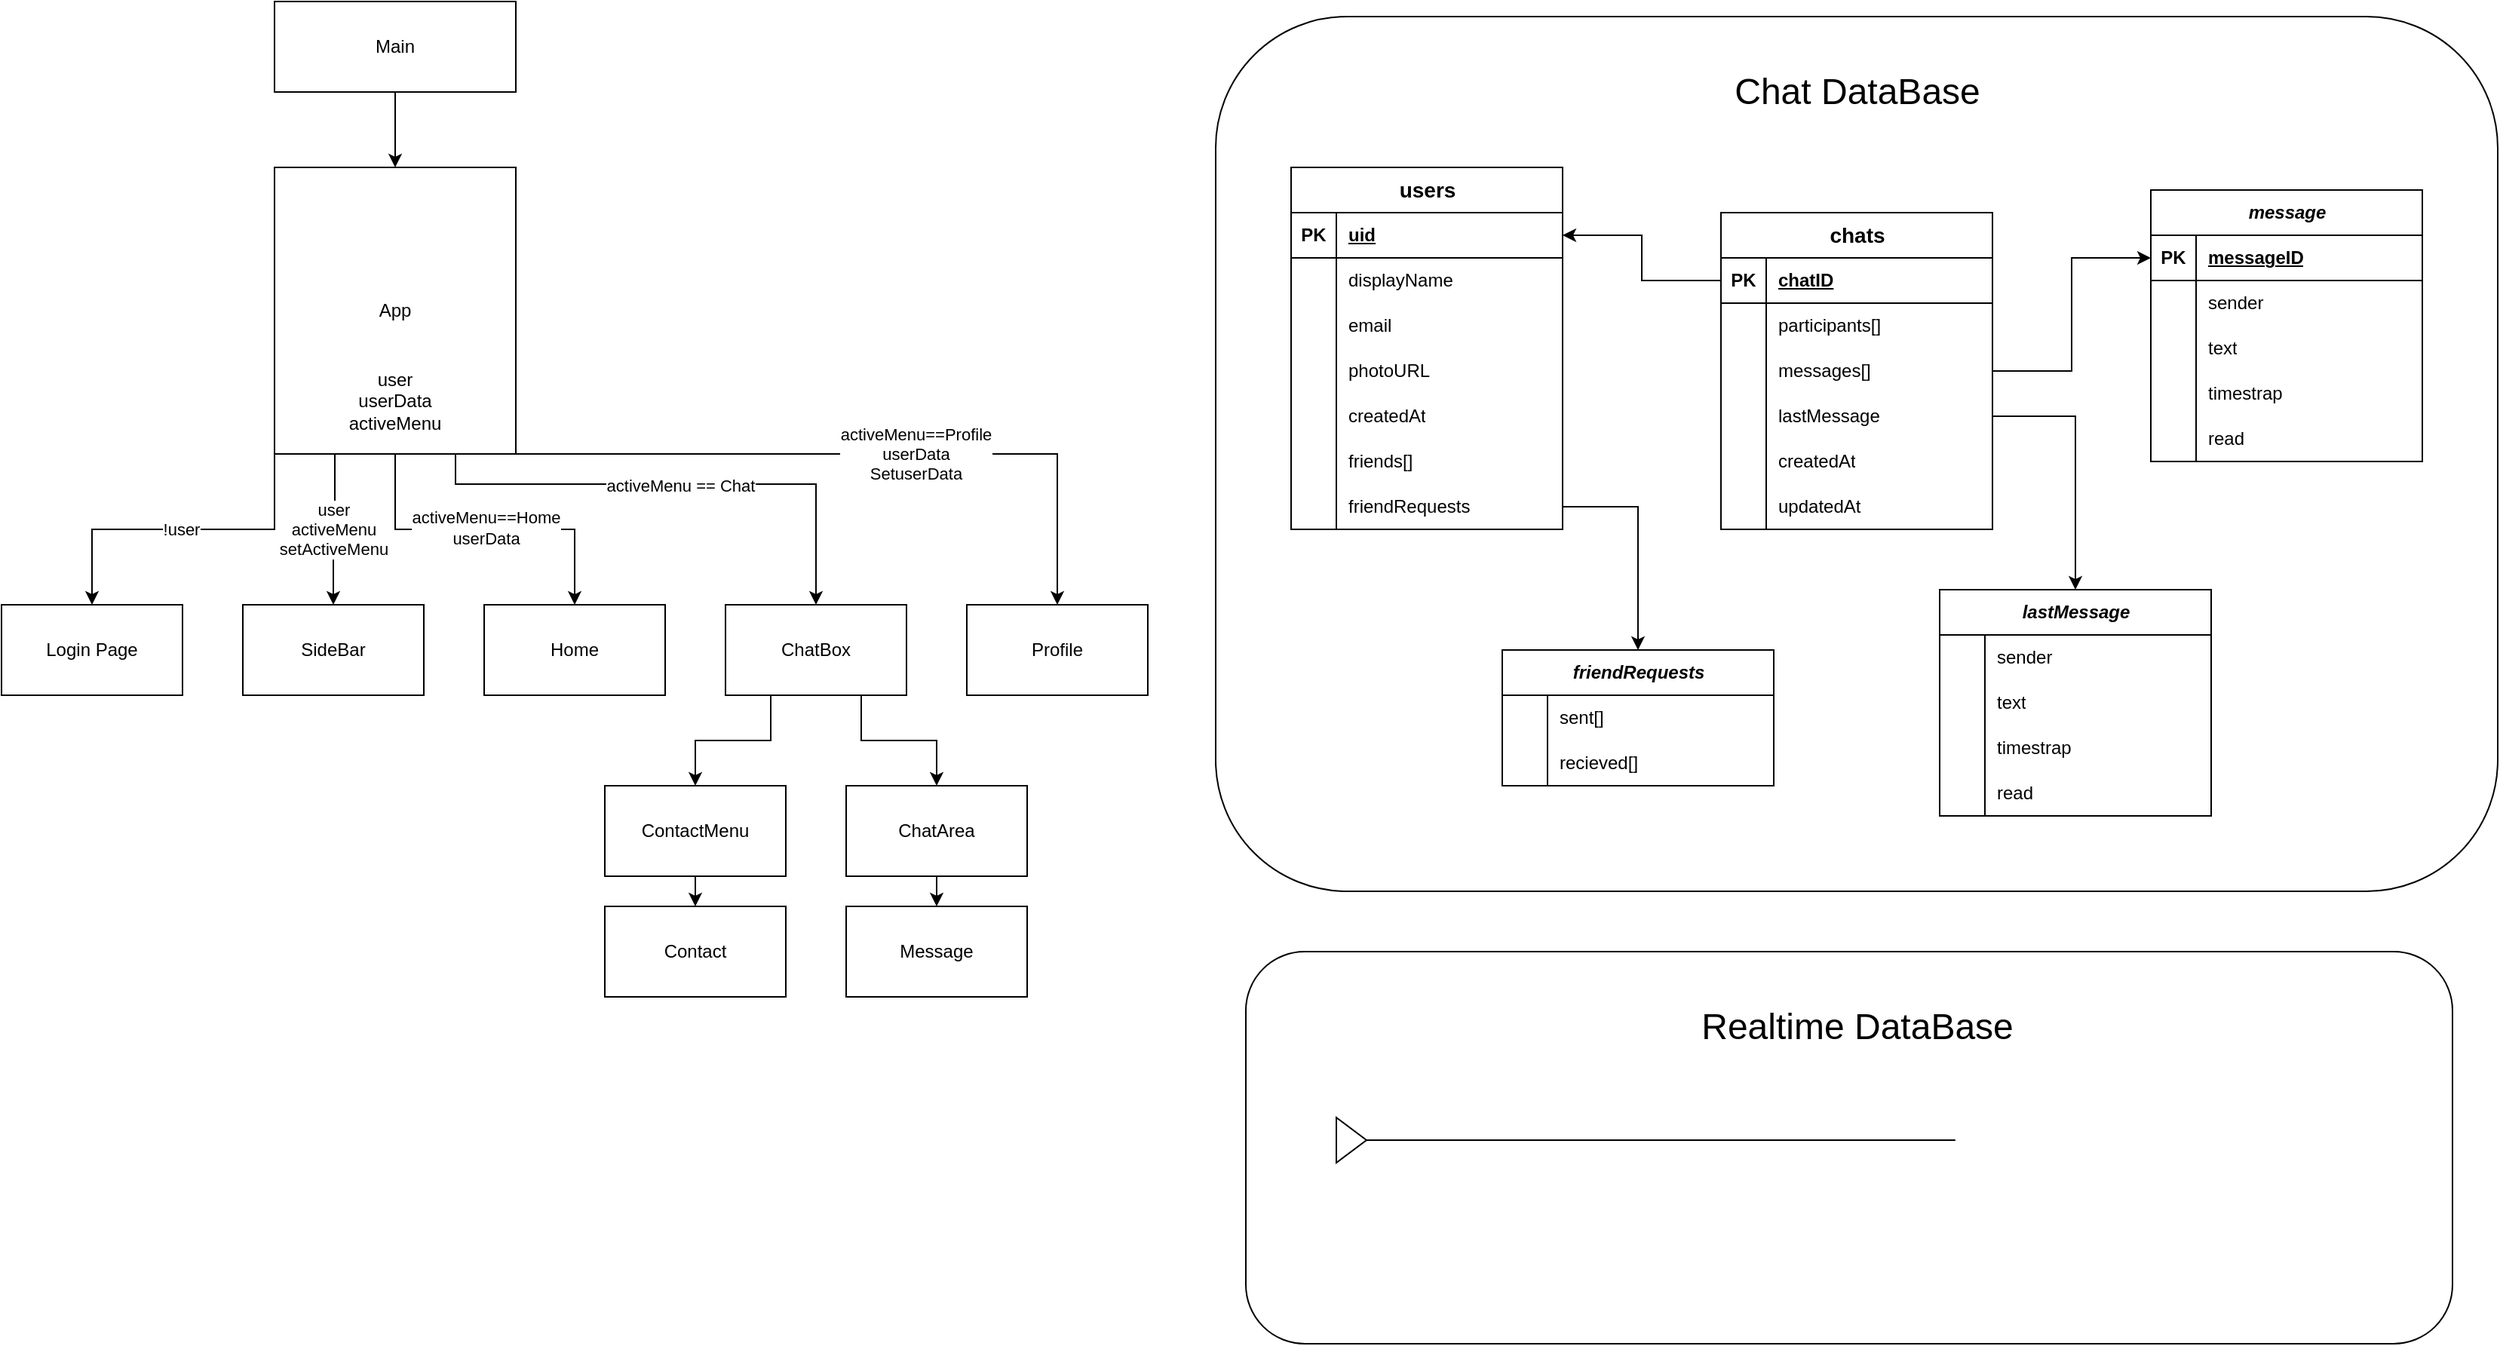 <mxfile version="24.7.7">
  <diagram name="Page-1" id="aIwbgeriNETQGzJU4w5n">
    <mxGraphModel dx="956" dy="457" grid="1" gridSize="10" guides="1" tooltips="1" connect="1" arrows="1" fold="1" page="1" pageScale="1" pageWidth="850" pageHeight="1100" math="0" shadow="0">
      <root>
        <mxCell id="0" />
        <mxCell id="1" parent="0" />
        <mxCell id="rzz777s46znG5bm57cer-140" value="" style="rounded=1;whiteSpace=wrap;html=1;" parent="1" vertex="1">
          <mxGeometry x="850" y="90" width="850" height="580" as="geometry" />
        </mxCell>
        <mxCell id="rECE7p0DnKrGc31qM2WY-22" style="edgeStyle=orthogonalEdgeStyle;rounded=0;orthogonalLoop=1;jettySize=auto;html=1;exitX=0;exitY=1;exitDx=0;exitDy=0;entryX=0.5;entryY=0;entryDx=0;entryDy=0;" parent="1" source="rECE7p0DnKrGc31qM2WY-14" target="rECE7p0DnKrGc31qM2WY-19" edge="1">
          <mxGeometry relative="1" as="geometry" />
        </mxCell>
        <mxCell id="oh2pSakRmEjCiN489GTW-4" value="!user" style="edgeLabel;html=1;align=center;verticalAlign=middle;resizable=0;points=[];" parent="rECE7p0DnKrGc31qM2WY-22" vertex="1" connectable="0">
          <mxGeometry x="0.018" relative="1" as="geometry">
            <mxPoint as="offset" />
          </mxGeometry>
        </mxCell>
        <mxCell id="rECE7p0DnKrGc31qM2WY-29" style="edgeStyle=orthogonalEdgeStyle;rounded=0;orthogonalLoop=1;jettySize=auto;html=1;exitX=0.25;exitY=1;exitDx=0;exitDy=0;entryX=0.5;entryY=0;entryDx=0;entryDy=0;" parent="1" source="rECE7p0DnKrGc31qM2WY-14" target="rECE7p0DnKrGc31qM2WY-20" edge="1">
          <mxGeometry relative="1" as="geometry" />
        </mxCell>
        <mxCell id="oh2pSakRmEjCiN489GTW-5" value="user&lt;div&gt;activeMenu&lt;/div&gt;&lt;div&gt;setActiveMenu&lt;/div&gt;" style="edgeLabel;html=1;align=center;verticalAlign=middle;resizable=0;points=[];" parent="rECE7p0DnKrGc31qM2WY-29" vertex="1" connectable="0">
          <mxGeometry x="-0.022" y="-1" relative="1" as="geometry">
            <mxPoint as="offset" />
          </mxGeometry>
        </mxCell>
        <mxCell id="oh2pSakRmEjCiN489GTW-10" style="edgeStyle=orthogonalEdgeStyle;rounded=0;orthogonalLoop=1;jettySize=auto;html=1;exitX=0.75;exitY=1;exitDx=0;exitDy=0;entryX=0.5;entryY=0;entryDx=0;entryDy=0;" parent="1" source="rECE7p0DnKrGc31qM2WY-14" target="oh2pSakRmEjCiN489GTW-7" edge="1">
          <mxGeometry relative="1" as="geometry">
            <mxPoint x="500" y="380" as="sourcePoint" />
            <Array as="points">
              <mxPoint x="346" y="400" />
              <mxPoint x="585" y="400" />
            </Array>
          </mxGeometry>
        </mxCell>
        <mxCell id="oh2pSakRmEjCiN489GTW-11" value="activeMenu == Chat" style="edgeLabel;html=1;align=center;verticalAlign=middle;resizable=0;points=[];" parent="oh2pSakRmEjCiN489GTW-10" vertex="1" connectable="0">
          <mxGeometry x="-0.002" y="-1" relative="1" as="geometry">
            <mxPoint as="offset" />
          </mxGeometry>
        </mxCell>
        <mxCell id="ylCnAitIPLd2XkBKnlep-5" style="edgeStyle=orthogonalEdgeStyle;rounded=0;orthogonalLoop=1;jettySize=auto;html=1;exitX=0.5;exitY=1;exitDx=0;exitDy=0;entryX=0.5;entryY=0;entryDx=0;entryDy=0;" parent="1" source="rECE7p0DnKrGc31qM2WY-14" target="ylCnAitIPLd2XkBKnlep-2" edge="1">
          <mxGeometry relative="1" as="geometry" />
        </mxCell>
        <mxCell id="ylCnAitIPLd2XkBKnlep-6" value="activeMenu==Home&lt;div&gt;userData&lt;/div&gt;" style="edgeLabel;html=1;align=center;verticalAlign=middle;resizable=0;points=[];" parent="ylCnAitIPLd2XkBKnlep-5" vertex="1" connectable="0">
          <mxGeometry x="-0.001" y="1" relative="1" as="geometry">
            <mxPoint as="offset" />
          </mxGeometry>
        </mxCell>
        <mxCell id="rzz777s46znG5bm57cer-145" style="edgeStyle=orthogonalEdgeStyle;rounded=0;orthogonalLoop=1;jettySize=auto;html=1;exitX=1;exitY=1;exitDx=0;exitDy=0;entryX=0.5;entryY=0;entryDx=0;entryDy=0;" parent="1" source="rECE7p0DnKrGc31qM2WY-14" target="rzz777s46znG5bm57cer-144" edge="1">
          <mxGeometry relative="1" as="geometry">
            <Array as="points">
              <mxPoint x="745" y="380" />
            </Array>
          </mxGeometry>
        </mxCell>
        <mxCell id="D4T75RB-uRbMr1g3iyhD-1" value="&lt;div&gt;activeMenu==Profile&lt;/div&gt;userData&lt;div&gt;SetuserData&lt;/div&gt;" style="edgeLabel;html=1;align=center;verticalAlign=middle;resizable=0;points=[];" vertex="1" connectable="0" parent="rzz777s46znG5bm57cer-145">
          <mxGeometry x="0.153" relative="1" as="geometry">
            <mxPoint as="offset" />
          </mxGeometry>
        </mxCell>
        <mxCell id="rECE7p0DnKrGc31qM2WY-14" value="App" style="rounded=0;whiteSpace=wrap;html=1;align=center;" parent="1" vertex="1">
          <mxGeometry x="226" y="190" width="160" height="190" as="geometry" />
        </mxCell>
        <mxCell id="rECE7p0DnKrGc31qM2WY-19" value="Login Page" style="rounded=0;whiteSpace=wrap;html=1;" parent="1" vertex="1">
          <mxGeometry x="45" y="480" width="120" height="60" as="geometry" />
        </mxCell>
        <mxCell id="rECE7p0DnKrGc31qM2WY-20" value="SideBar" style="rounded=0;whiteSpace=wrap;html=1;" parent="1" vertex="1">
          <mxGeometry x="205" y="480" width="120" height="60" as="geometry" />
        </mxCell>
        <mxCell id="rECE7p0DnKrGc31qM2WY-38" style="edgeStyle=orthogonalEdgeStyle;rounded=0;orthogonalLoop=1;jettySize=auto;html=1;exitX=0.5;exitY=1;exitDx=0;exitDy=0;entryX=0.5;entryY=0;entryDx=0;entryDy=0;" parent="1" source="rECE7p0DnKrGc31qM2WY-21" target="rECE7p0DnKrGc31qM2WY-35" edge="1">
          <mxGeometry relative="1" as="geometry" />
        </mxCell>
        <mxCell id="rECE7p0DnKrGc31qM2WY-21" value="ChatArea" style="rounded=0;whiteSpace=wrap;html=1;" parent="1" vertex="1">
          <mxGeometry x="605" y="600" width="120" height="60" as="geometry" />
        </mxCell>
        <mxCell id="rECE7p0DnKrGc31qM2WY-37" style="edgeStyle=orthogonalEdgeStyle;rounded=0;orthogonalLoop=1;jettySize=auto;html=1;exitX=0.5;exitY=1;exitDx=0;exitDy=0;entryX=0.5;entryY=0;entryDx=0;entryDy=0;" parent="1" source="rECE7p0DnKrGc31qM2WY-30" target="rECE7p0DnKrGc31qM2WY-36" edge="1">
          <mxGeometry relative="1" as="geometry" />
        </mxCell>
        <mxCell id="rECE7p0DnKrGc31qM2WY-30" value="ContactMenu" style="rounded=0;whiteSpace=wrap;html=1;" parent="1" vertex="1">
          <mxGeometry x="445" y="600" width="120" height="60" as="geometry" />
        </mxCell>
        <mxCell id="rECE7p0DnKrGc31qM2WY-35" value="Message" style="rounded=0;whiteSpace=wrap;html=1;" parent="1" vertex="1">
          <mxGeometry x="605" y="680" width="120" height="60" as="geometry" />
        </mxCell>
        <mxCell id="rECE7p0DnKrGc31qM2WY-36" value="Contact" style="rounded=0;whiteSpace=wrap;html=1;" parent="1" vertex="1">
          <mxGeometry x="445" y="680" width="120" height="60" as="geometry" />
        </mxCell>
        <mxCell id="rzz777s46znG5bm57cer-146" style="edgeStyle=orthogonalEdgeStyle;rounded=0;orthogonalLoop=1;jettySize=auto;html=1;exitX=0.5;exitY=1;exitDx=0;exitDy=0;entryX=0.5;entryY=0;entryDx=0;entryDy=0;" parent="1" source="oh2pSakRmEjCiN489GTW-1" target="rECE7p0DnKrGc31qM2WY-14" edge="1">
          <mxGeometry relative="1" as="geometry" />
        </mxCell>
        <mxCell id="oh2pSakRmEjCiN489GTW-1" value="Main" style="rounded=0;whiteSpace=wrap;html=1;" parent="1" vertex="1">
          <mxGeometry x="226" y="80" width="160" height="60" as="geometry" />
        </mxCell>
        <mxCell id="oh2pSakRmEjCiN489GTW-2" value="user&lt;div&gt;userData&lt;br&gt;&lt;div&gt;activeMenu&lt;/div&gt;&lt;/div&gt;" style="text;html=1;align=center;verticalAlign=middle;whiteSpace=wrap;rounded=0;" parent="1" vertex="1">
          <mxGeometry x="276" y="330" width="60" height="30" as="geometry" />
        </mxCell>
        <mxCell id="oh2pSakRmEjCiN489GTW-8" style="edgeStyle=orthogonalEdgeStyle;rounded=0;orthogonalLoop=1;jettySize=auto;html=1;exitX=0.75;exitY=1;exitDx=0;exitDy=0;entryX=0.5;entryY=0;entryDx=0;entryDy=0;" parent="1" source="oh2pSakRmEjCiN489GTW-7" target="rECE7p0DnKrGc31qM2WY-21" edge="1">
          <mxGeometry relative="1" as="geometry" />
        </mxCell>
        <mxCell id="oh2pSakRmEjCiN489GTW-9" style="edgeStyle=orthogonalEdgeStyle;rounded=0;orthogonalLoop=1;jettySize=auto;html=1;exitX=0.25;exitY=1;exitDx=0;exitDy=0;entryX=0.5;entryY=0;entryDx=0;entryDy=0;" parent="1" source="oh2pSakRmEjCiN489GTW-7" target="rECE7p0DnKrGc31qM2WY-30" edge="1">
          <mxGeometry relative="1" as="geometry" />
        </mxCell>
        <mxCell id="oh2pSakRmEjCiN489GTW-7" value="ChatBox" style="rounded=0;whiteSpace=wrap;html=1;" parent="1" vertex="1">
          <mxGeometry x="525" y="480" width="120" height="60" as="geometry" />
        </mxCell>
        <mxCell id="ylCnAitIPLd2XkBKnlep-2" value="Home" style="rounded=0;whiteSpace=wrap;html=1;" parent="1" vertex="1">
          <mxGeometry x="365" y="480" width="120" height="60" as="geometry" />
        </mxCell>
        <mxCell id="rzz777s46znG5bm57cer-25" value="" style="edgeStyle=orthogonalEdgeStyle;rounded=0;orthogonalLoop=1;jettySize=auto;html=1;exitX=1;exitY=0.5;exitDx=0;exitDy=0;" parent="1" source="ylCnAitIPLd2XkBKnlep-75" target="rzz777s46znG5bm57cer-3" edge="1">
          <mxGeometry relative="1" as="geometry" />
        </mxCell>
        <mxCell id="ylCnAitIPLd2XkBKnlep-7" value="&lt;font style=&quot;font-size: 14px;&quot;&gt;users&lt;/font&gt;" style="shape=table;startSize=30;container=1;collapsible=1;childLayout=tableLayout;fixedRows=1;rowLines=0;fontStyle=1;align=center;resizeLast=1;html=1;" parent="1" vertex="1">
          <mxGeometry x="900" y="190" width="180" height="240" as="geometry">
            <mxRectangle x="950" y="40" width="70" height="30" as="alternateBounds" />
          </mxGeometry>
        </mxCell>
        <mxCell id="ylCnAitIPLd2XkBKnlep-8" value="" style="shape=tableRow;horizontal=0;startSize=0;swimlaneHead=0;swimlaneBody=0;fillColor=none;collapsible=0;dropTarget=0;points=[[0,0.5],[1,0.5]];portConstraint=eastwest;top=0;left=0;right=0;bottom=1;" parent="ylCnAitIPLd2XkBKnlep-7" vertex="1">
          <mxGeometry y="30" width="180" height="30" as="geometry" />
        </mxCell>
        <mxCell id="ylCnAitIPLd2XkBKnlep-9" value="PK" style="shape=partialRectangle;connectable=0;fillColor=none;top=0;left=0;bottom=0;right=0;fontStyle=1;overflow=hidden;whiteSpace=wrap;html=1;" parent="ylCnAitIPLd2XkBKnlep-8" vertex="1">
          <mxGeometry width="30" height="30" as="geometry">
            <mxRectangle width="30" height="30" as="alternateBounds" />
          </mxGeometry>
        </mxCell>
        <mxCell id="ylCnAitIPLd2XkBKnlep-10" value="uid" style="shape=partialRectangle;connectable=0;fillColor=none;top=0;left=0;bottom=0;right=0;align=left;spacingLeft=6;fontStyle=5;overflow=hidden;whiteSpace=wrap;html=1;" parent="ylCnAitIPLd2XkBKnlep-8" vertex="1">
          <mxGeometry x="30" width="150" height="30" as="geometry">
            <mxRectangle width="150" height="30" as="alternateBounds" />
          </mxGeometry>
        </mxCell>
        <mxCell id="ylCnAitIPLd2XkBKnlep-11" value="" style="shape=tableRow;horizontal=0;startSize=0;swimlaneHead=0;swimlaneBody=0;fillColor=none;collapsible=0;dropTarget=0;points=[[0,0.5],[1,0.5]];portConstraint=eastwest;top=0;left=0;right=0;bottom=0;" parent="ylCnAitIPLd2XkBKnlep-7" vertex="1">
          <mxGeometry y="60" width="180" height="30" as="geometry" />
        </mxCell>
        <mxCell id="ylCnAitIPLd2XkBKnlep-12" value="" style="shape=partialRectangle;connectable=0;fillColor=none;top=0;left=0;bottom=0;right=0;editable=1;overflow=hidden;whiteSpace=wrap;html=1;" parent="ylCnAitIPLd2XkBKnlep-11" vertex="1">
          <mxGeometry width="30" height="30" as="geometry">
            <mxRectangle width="30" height="30" as="alternateBounds" />
          </mxGeometry>
        </mxCell>
        <mxCell id="ylCnAitIPLd2XkBKnlep-13" value="displayName" style="shape=partialRectangle;connectable=0;fillColor=none;top=0;left=0;bottom=0;right=0;align=left;spacingLeft=6;overflow=hidden;whiteSpace=wrap;html=1;" parent="ylCnAitIPLd2XkBKnlep-11" vertex="1">
          <mxGeometry x="30" width="150" height="30" as="geometry">
            <mxRectangle width="150" height="30" as="alternateBounds" />
          </mxGeometry>
        </mxCell>
        <mxCell id="ylCnAitIPLd2XkBKnlep-14" value="" style="shape=tableRow;horizontal=0;startSize=0;swimlaneHead=0;swimlaneBody=0;fillColor=none;collapsible=0;dropTarget=0;points=[[0,0.5],[1,0.5]];portConstraint=eastwest;top=0;left=0;right=0;bottom=0;" parent="ylCnAitIPLd2XkBKnlep-7" vertex="1">
          <mxGeometry y="90" width="180" height="30" as="geometry" />
        </mxCell>
        <mxCell id="ylCnAitIPLd2XkBKnlep-15" value="" style="shape=partialRectangle;connectable=0;fillColor=none;top=0;left=0;bottom=0;right=0;editable=1;overflow=hidden;whiteSpace=wrap;html=1;" parent="ylCnAitIPLd2XkBKnlep-14" vertex="1">
          <mxGeometry width="30" height="30" as="geometry">
            <mxRectangle width="30" height="30" as="alternateBounds" />
          </mxGeometry>
        </mxCell>
        <mxCell id="ylCnAitIPLd2XkBKnlep-16" value="email" style="shape=partialRectangle;connectable=0;fillColor=none;top=0;left=0;bottom=0;right=0;align=left;spacingLeft=6;overflow=hidden;whiteSpace=wrap;html=1;" parent="ylCnAitIPLd2XkBKnlep-14" vertex="1">
          <mxGeometry x="30" width="150" height="30" as="geometry">
            <mxRectangle width="150" height="30" as="alternateBounds" />
          </mxGeometry>
        </mxCell>
        <mxCell id="ylCnAitIPLd2XkBKnlep-17" value="" style="shape=tableRow;horizontal=0;startSize=0;swimlaneHead=0;swimlaneBody=0;fillColor=none;collapsible=0;dropTarget=0;points=[[0,0.5],[1,0.5]];portConstraint=eastwest;top=0;left=0;right=0;bottom=0;" parent="ylCnAitIPLd2XkBKnlep-7" vertex="1">
          <mxGeometry y="120" width="180" height="30" as="geometry" />
        </mxCell>
        <mxCell id="ylCnAitIPLd2XkBKnlep-18" value="" style="shape=partialRectangle;connectable=0;fillColor=none;top=0;left=0;bottom=0;right=0;editable=1;overflow=hidden;whiteSpace=wrap;html=1;" parent="ylCnAitIPLd2XkBKnlep-17" vertex="1">
          <mxGeometry width="30" height="30" as="geometry">
            <mxRectangle width="30" height="30" as="alternateBounds" />
          </mxGeometry>
        </mxCell>
        <mxCell id="ylCnAitIPLd2XkBKnlep-19" value="photoURL" style="shape=partialRectangle;connectable=0;fillColor=none;top=0;left=0;bottom=0;right=0;align=left;spacingLeft=6;overflow=hidden;whiteSpace=wrap;html=1;" parent="ylCnAitIPLd2XkBKnlep-17" vertex="1">
          <mxGeometry x="30" width="150" height="30" as="geometry">
            <mxRectangle width="150" height="30" as="alternateBounds" />
          </mxGeometry>
        </mxCell>
        <mxCell id="ylCnAitIPLd2XkBKnlep-37" style="shape=tableRow;horizontal=0;startSize=0;swimlaneHead=0;swimlaneBody=0;fillColor=none;collapsible=0;dropTarget=0;points=[[0,0.5],[1,0.5]];portConstraint=eastwest;top=0;left=0;right=0;bottom=0;" parent="ylCnAitIPLd2XkBKnlep-7" vertex="1">
          <mxGeometry y="150" width="180" height="30" as="geometry" />
        </mxCell>
        <mxCell id="ylCnAitIPLd2XkBKnlep-38" style="shape=partialRectangle;connectable=0;fillColor=none;top=0;left=0;bottom=0;right=0;editable=1;overflow=hidden;whiteSpace=wrap;html=1;" parent="ylCnAitIPLd2XkBKnlep-37" vertex="1">
          <mxGeometry width="30" height="30" as="geometry">
            <mxRectangle width="30" height="30" as="alternateBounds" />
          </mxGeometry>
        </mxCell>
        <mxCell id="ylCnAitIPLd2XkBKnlep-39" value="createdAt" style="shape=partialRectangle;connectable=0;fillColor=none;top=0;left=0;bottom=0;right=0;align=left;spacingLeft=6;overflow=hidden;whiteSpace=wrap;html=1;" parent="ylCnAitIPLd2XkBKnlep-37" vertex="1">
          <mxGeometry x="30" width="150" height="30" as="geometry">
            <mxRectangle width="150" height="30" as="alternateBounds" />
          </mxGeometry>
        </mxCell>
        <mxCell id="ylCnAitIPLd2XkBKnlep-43" style="shape=tableRow;horizontal=0;startSize=0;swimlaneHead=0;swimlaneBody=0;fillColor=none;collapsible=0;dropTarget=0;points=[[0,0.5],[1,0.5]];portConstraint=eastwest;top=0;left=0;right=0;bottom=0;" parent="ylCnAitIPLd2XkBKnlep-7" vertex="1">
          <mxGeometry y="180" width="180" height="30" as="geometry" />
        </mxCell>
        <mxCell id="ylCnAitIPLd2XkBKnlep-44" style="shape=partialRectangle;connectable=0;fillColor=none;top=0;left=0;bottom=0;right=0;editable=1;overflow=hidden;whiteSpace=wrap;html=1;" parent="ylCnAitIPLd2XkBKnlep-43" vertex="1">
          <mxGeometry width="30" height="30" as="geometry">
            <mxRectangle width="30" height="30" as="alternateBounds" />
          </mxGeometry>
        </mxCell>
        <mxCell id="ylCnAitIPLd2XkBKnlep-45" value="friends[]" style="shape=partialRectangle;connectable=0;fillColor=none;top=0;left=0;bottom=0;right=0;align=left;spacingLeft=6;overflow=hidden;whiteSpace=wrap;html=1;" parent="ylCnAitIPLd2XkBKnlep-43" vertex="1">
          <mxGeometry x="30" width="150" height="30" as="geometry">
            <mxRectangle width="150" height="30" as="alternateBounds" />
          </mxGeometry>
        </mxCell>
        <mxCell id="ylCnAitIPLd2XkBKnlep-75" style="shape=tableRow;horizontal=0;startSize=0;swimlaneHead=0;swimlaneBody=0;fillColor=none;collapsible=0;dropTarget=0;points=[[0,0.5],[1,0.5]];portConstraint=eastwest;top=0;left=0;right=0;bottom=0;" parent="ylCnAitIPLd2XkBKnlep-7" vertex="1">
          <mxGeometry y="210" width="180" height="30" as="geometry" />
        </mxCell>
        <mxCell id="ylCnAitIPLd2XkBKnlep-76" style="shape=partialRectangle;connectable=0;fillColor=none;top=0;left=0;bottom=0;right=0;editable=1;overflow=hidden;whiteSpace=wrap;html=1;" parent="ylCnAitIPLd2XkBKnlep-75" vertex="1">
          <mxGeometry width="30" height="30" as="geometry">
            <mxRectangle width="30" height="30" as="alternateBounds" />
          </mxGeometry>
        </mxCell>
        <mxCell id="ylCnAitIPLd2XkBKnlep-77" value="friendRequests" style="shape=partialRectangle;connectable=0;fillColor=none;top=0;left=0;bottom=0;right=0;align=left;spacingLeft=6;overflow=hidden;whiteSpace=wrap;html=1;" parent="ylCnAitIPLd2XkBKnlep-75" vertex="1">
          <mxGeometry x="30" width="150" height="30" as="geometry">
            <mxRectangle width="150" height="30" as="alternateBounds" />
          </mxGeometry>
        </mxCell>
        <mxCell id="rzz777s46znG5bm57cer-3" value="&lt;i&gt;friendRequests&lt;/i&gt;" style="shape=table;startSize=30;container=1;collapsible=1;childLayout=tableLayout;fixedRows=1;rowLines=0;fontStyle=1;align=center;resizeLast=1;html=1;" parent="1" vertex="1">
          <mxGeometry x="1040" y="510" width="180" height="90" as="geometry">
            <mxRectangle x="950" y="40" width="70" height="30" as="alternateBounds" />
          </mxGeometry>
        </mxCell>
        <mxCell id="rzz777s46znG5bm57cer-7" value="" style="shape=tableRow;horizontal=0;startSize=0;swimlaneHead=0;swimlaneBody=0;fillColor=none;collapsible=0;dropTarget=0;points=[[0,0.5],[1,0.5]];portConstraint=eastwest;top=0;left=0;right=0;bottom=0;" parent="rzz777s46znG5bm57cer-3" vertex="1">
          <mxGeometry y="30" width="180" height="30" as="geometry" />
        </mxCell>
        <mxCell id="rzz777s46znG5bm57cer-8" value="" style="shape=partialRectangle;connectable=0;fillColor=none;top=0;left=0;bottom=0;right=0;editable=1;overflow=hidden;whiteSpace=wrap;html=1;" parent="rzz777s46znG5bm57cer-7" vertex="1">
          <mxGeometry width="30" height="30" as="geometry">
            <mxRectangle width="30" height="30" as="alternateBounds" />
          </mxGeometry>
        </mxCell>
        <mxCell id="rzz777s46znG5bm57cer-9" value="sent[]" style="shape=partialRectangle;connectable=0;fillColor=none;top=0;left=0;bottom=0;right=0;align=left;spacingLeft=6;overflow=hidden;whiteSpace=wrap;html=1;" parent="rzz777s46znG5bm57cer-7" vertex="1">
          <mxGeometry x="30" width="150" height="30" as="geometry">
            <mxRectangle width="150" height="30" as="alternateBounds" />
          </mxGeometry>
        </mxCell>
        <mxCell id="rzz777s46znG5bm57cer-10" value="" style="shape=tableRow;horizontal=0;startSize=0;swimlaneHead=0;swimlaneBody=0;fillColor=none;collapsible=0;dropTarget=0;points=[[0,0.5],[1,0.5]];portConstraint=eastwest;top=0;left=0;right=0;bottom=0;" parent="rzz777s46znG5bm57cer-3" vertex="1">
          <mxGeometry y="60" width="180" height="30" as="geometry" />
        </mxCell>
        <mxCell id="rzz777s46znG5bm57cer-11" value="" style="shape=partialRectangle;connectable=0;fillColor=none;top=0;left=0;bottom=0;right=0;editable=1;overflow=hidden;whiteSpace=wrap;html=1;" parent="rzz777s46znG5bm57cer-10" vertex="1">
          <mxGeometry width="30" height="30" as="geometry">
            <mxRectangle width="30" height="30" as="alternateBounds" />
          </mxGeometry>
        </mxCell>
        <mxCell id="rzz777s46znG5bm57cer-12" value="recieved[]" style="shape=partialRectangle;connectable=0;fillColor=none;top=0;left=0;bottom=0;right=0;align=left;spacingLeft=6;overflow=hidden;whiteSpace=wrap;html=1;" parent="rzz777s46znG5bm57cer-10" vertex="1">
          <mxGeometry x="30" width="150" height="30" as="geometry">
            <mxRectangle width="150" height="30" as="alternateBounds" />
          </mxGeometry>
        </mxCell>
        <mxCell id="rzz777s46znG5bm57cer-27" value="&lt;font style=&quot;font-size: 14px;&quot;&gt;chats&lt;/font&gt;" style="shape=table;startSize=30;container=1;collapsible=1;childLayout=tableLayout;fixedRows=1;rowLines=0;fontStyle=1;align=center;resizeLast=1;html=1;" parent="1" vertex="1">
          <mxGeometry x="1185" y="220" width="180" height="210" as="geometry">
            <mxRectangle x="950" y="40" width="70" height="30" as="alternateBounds" />
          </mxGeometry>
        </mxCell>
        <mxCell id="rzz777s46znG5bm57cer-28" value="" style="shape=tableRow;horizontal=0;startSize=0;swimlaneHead=0;swimlaneBody=0;fillColor=none;collapsible=0;dropTarget=0;points=[[0,0.5],[1,0.5]];portConstraint=eastwest;top=0;left=0;right=0;bottom=1;" parent="rzz777s46znG5bm57cer-27" vertex="1">
          <mxGeometry y="30" width="180" height="30" as="geometry" />
        </mxCell>
        <mxCell id="rzz777s46znG5bm57cer-29" value="PK" style="shape=partialRectangle;connectable=0;fillColor=none;top=0;left=0;bottom=0;right=0;fontStyle=1;overflow=hidden;whiteSpace=wrap;html=1;" parent="rzz777s46znG5bm57cer-28" vertex="1">
          <mxGeometry width="30" height="30" as="geometry">
            <mxRectangle width="30" height="30" as="alternateBounds" />
          </mxGeometry>
        </mxCell>
        <mxCell id="rzz777s46znG5bm57cer-30" value="chatID" style="shape=partialRectangle;connectable=0;fillColor=none;top=0;left=0;bottom=0;right=0;align=left;spacingLeft=6;fontStyle=5;overflow=hidden;whiteSpace=wrap;html=1;" parent="rzz777s46znG5bm57cer-28" vertex="1">
          <mxGeometry x="30" width="150" height="30" as="geometry">
            <mxRectangle width="150" height="30" as="alternateBounds" />
          </mxGeometry>
        </mxCell>
        <mxCell id="rzz777s46znG5bm57cer-31" value="" style="shape=tableRow;horizontal=0;startSize=0;swimlaneHead=0;swimlaneBody=0;fillColor=none;collapsible=0;dropTarget=0;points=[[0,0.5],[1,0.5]];portConstraint=eastwest;top=0;left=0;right=0;bottom=0;" parent="rzz777s46znG5bm57cer-27" vertex="1">
          <mxGeometry y="60" width="180" height="30" as="geometry" />
        </mxCell>
        <mxCell id="rzz777s46znG5bm57cer-32" value="" style="shape=partialRectangle;connectable=0;fillColor=none;top=0;left=0;bottom=0;right=0;editable=1;overflow=hidden;whiteSpace=wrap;html=1;" parent="rzz777s46znG5bm57cer-31" vertex="1">
          <mxGeometry width="30" height="30" as="geometry">
            <mxRectangle width="30" height="30" as="alternateBounds" />
          </mxGeometry>
        </mxCell>
        <mxCell id="rzz777s46znG5bm57cer-33" value="participants[]" style="shape=partialRectangle;connectable=0;fillColor=none;top=0;left=0;bottom=0;right=0;align=left;spacingLeft=6;overflow=hidden;whiteSpace=wrap;html=1;" parent="rzz777s46znG5bm57cer-31" vertex="1">
          <mxGeometry x="30" width="150" height="30" as="geometry">
            <mxRectangle width="150" height="30" as="alternateBounds" />
          </mxGeometry>
        </mxCell>
        <mxCell id="rzz777s46znG5bm57cer-34" value="" style="shape=tableRow;horizontal=0;startSize=0;swimlaneHead=0;swimlaneBody=0;fillColor=none;collapsible=0;dropTarget=0;points=[[0,0.5],[1,0.5]];portConstraint=eastwest;top=0;left=0;right=0;bottom=0;" parent="rzz777s46znG5bm57cer-27" vertex="1">
          <mxGeometry y="90" width="180" height="30" as="geometry" />
        </mxCell>
        <mxCell id="rzz777s46znG5bm57cer-35" value="" style="shape=partialRectangle;connectable=0;fillColor=none;top=0;left=0;bottom=0;right=0;editable=1;overflow=hidden;whiteSpace=wrap;html=1;" parent="rzz777s46znG5bm57cer-34" vertex="1">
          <mxGeometry width="30" height="30" as="geometry">
            <mxRectangle width="30" height="30" as="alternateBounds" />
          </mxGeometry>
        </mxCell>
        <mxCell id="rzz777s46znG5bm57cer-36" value="messages[]" style="shape=partialRectangle;connectable=0;fillColor=none;top=0;left=0;bottom=0;right=0;align=left;spacingLeft=6;overflow=hidden;whiteSpace=wrap;html=1;" parent="rzz777s46znG5bm57cer-34" vertex="1">
          <mxGeometry x="30" width="150" height="30" as="geometry">
            <mxRectangle width="150" height="30" as="alternateBounds" />
          </mxGeometry>
        </mxCell>
        <mxCell id="rzz777s46znG5bm57cer-37" value="" style="shape=tableRow;horizontal=0;startSize=0;swimlaneHead=0;swimlaneBody=0;fillColor=none;collapsible=0;dropTarget=0;points=[[0,0.5],[1,0.5]];portConstraint=eastwest;top=0;left=0;right=0;bottom=0;" parent="rzz777s46znG5bm57cer-27" vertex="1">
          <mxGeometry y="120" width="180" height="30" as="geometry" />
        </mxCell>
        <mxCell id="rzz777s46znG5bm57cer-38" value="" style="shape=partialRectangle;connectable=0;fillColor=none;top=0;left=0;bottom=0;right=0;editable=1;overflow=hidden;whiteSpace=wrap;html=1;" parent="rzz777s46znG5bm57cer-37" vertex="1">
          <mxGeometry width="30" height="30" as="geometry">
            <mxRectangle width="30" height="30" as="alternateBounds" />
          </mxGeometry>
        </mxCell>
        <mxCell id="rzz777s46znG5bm57cer-39" value="lastMessage" style="shape=partialRectangle;connectable=0;fillColor=none;top=0;left=0;bottom=0;right=0;align=left;spacingLeft=6;overflow=hidden;whiteSpace=wrap;html=1;" parent="rzz777s46znG5bm57cer-37" vertex="1">
          <mxGeometry x="30" width="150" height="30" as="geometry">
            <mxRectangle width="150" height="30" as="alternateBounds" />
          </mxGeometry>
        </mxCell>
        <mxCell id="rzz777s46znG5bm57cer-40" style="shape=tableRow;horizontal=0;startSize=0;swimlaneHead=0;swimlaneBody=0;fillColor=none;collapsible=0;dropTarget=0;points=[[0,0.5],[1,0.5]];portConstraint=eastwest;top=0;left=0;right=0;bottom=0;" parent="rzz777s46znG5bm57cer-27" vertex="1">
          <mxGeometry y="150" width="180" height="30" as="geometry" />
        </mxCell>
        <mxCell id="rzz777s46znG5bm57cer-41" style="shape=partialRectangle;connectable=0;fillColor=none;top=0;left=0;bottom=0;right=0;editable=1;overflow=hidden;whiteSpace=wrap;html=1;" parent="rzz777s46znG5bm57cer-40" vertex="1">
          <mxGeometry width="30" height="30" as="geometry">
            <mxRectangle width="30" height="30" as="alternateBounds" />
          </mxGeometry>
        </mxCell>
        <mxCell id="rzz777s46znG5bm57cer-42" value="createdAt" style="shape=partialRectangle;connectable=0;fillColor=none;top=0;left=0;bottom=0;right=0;align=left;spacingLeft=6;overflow=hidden;whiteSpace=wrap;html=1;" parent="rzz777s46znG5bm57cer-40" vertex="1">
          <mxGeometry x="30" width="150" height="30" as="geometry">
            <mxRectangle width="150" height="30" as="alternateBounds" />
          </mxGeometry>
        </mxCell>
        <mxCell id="rzz777s46znG5bm57cer-43" style="shape=tableRow;horizontal=0;startSize=0;swimlaneHead=0;swimlaneBody=0;fillColor=none;collapsible=0;dropTarget=0;points=[[0,0.5],[1,0.5]];portConstraint=eastwest;top=0;left=0;right=0;bottom=0;" parent="rzz777s46znG5bm57cer-27" vertex="1">
          <mxGeometry y="180" width="180" height="30" as="geometry" />
        </mxCell>
        <mxCell id="rzz777s46znG5bm57cer-44" style="shape=partialRectangle;connectable=0;fillColor=none;top=0;left=0;bottom=0;right=0;editable=1;overflow=hidden;whiteSpace=wrap;html=1;" parent="rzz777s46znG5bm57cer-43" vertex="1">
          <mxGeometry width="30" height="30" as="geometry">
            <mxRectangle width="30" height="30" as="alternateBounds" />
          </mxGeometry>
        </mxCell>
        <mxCell id="rzz777s46znG5bm57cer-45" value="updatedAt" style="shape=partialRectangle;connectable=0;fillColor=none;top=0;left=0;bottom=0;right=0;align=left;spacingLeft=6;overflow=hidden;whiteSpace=wrap;html=1;" parent="rzz777s46znG5bm57cer-43" vertex="1">
          <mxGeometry x="30" width="150" height="30" as="geometry">
            <mxRectangle width="150" height="30" as="alternateBounds" />
          </mxGeometry>
        </mxCell>
        <mxCell id="rzz777s46znG5bm57cer-49" style="edgeStyle=orthogonalEdgeStyle;rounded=0;orthogonalLoop=1;jettySize=auto;html=1;entryX=1;entryY=0.5;entryDx=0;entryDy=0;" parent="1" source="rzz777s46znG5bm57cer-28" target="ylCnAitIPLd2XkBKnlep-8" edge="1">
          <mxGeometry relative="1" as="geometry" />
        </mxCell>
        <mxCell id="rzz777s46znG5bm57cer-51" value="&lt;i&gt;message&lt;/i&gt;" style="shape=table;startSize=30;container=1;collapsible=1;childLayout=tableLayout;fixedRows=1;rowLines=0;fontStyle=1;align=center;resizeLast=1;html=1;" parent="1" vertex="1">
          <mxGeometry x="1470" y="205" width="180" height="180" as="geometry">
            <mxRectangle x="950" y="40" width="70" height="30" as="alternateBounds" />
          </mxGeometry>
        </mxCell>
        <mxCell id="rzz777s46znG5bm57cer-52" value="" style="shape=tableRow;horizontal=0;startSize=0;swimlaneHead=0;swimlaneBody=0;fillColor=none;collapsible=0;dropTarget=0;points=[[0,0.5],[1,0.5]];portConstraint=eastwest;top=0;left=0;right=0;bottom=1;" parent="rzz777s46znG5bm57cer-51" vertex="1">
          <mxGeometry y="30" width="180" height="30" as="geometry" />
        </mxCell>
        <mxCell id="rzz777s46znG5bm57cer-53" value="PK" style="shape=partialRectangle;connectable=0;fillColor=none;top=0;left=0;bottom=0;right=0;fontStyle=1;overflow=hidden;whiteSpace=wrap;html=1;" parent="rzz777s46znG5bm57cer-52" vertex="1">
          <mxGeometry width="30" height="30" as="geometry">
            <mxRectangle width="30" height="30" as="alternateBounds" />
          </mxGeometry>
        </mxCell>
        <mxCell id="rzz777s46znG5bm57cer-54" value="messageID" style="shape=partialRectangle;connectable=0;fillColor=none;top=0;left=0;bottom=0;right=0;align=left;spacingLeft=6;fontStyle=5;overflow=hidden;whiteSpace=wrap;html=1;" parent="rzz777s46znG5bm57cer-52" vertex="1">
          <mxGeometry x="30" width="150" height="30" as="geometry">
            <mxRectangle width="150" height="30" as="alternateBounds" />
          </mxGeometry>
        </mxCell>
        <mxCell id="rzz777s46znG5bm57cer-55" value="" style="shape=tableRow;horizontal=0;startSize=0;swimlaneHead=0;swimlaneBody=0;fillColor=none;collapsible=0;dropTarget=0;points=[[0,0.5],[1,0.5]];portConstraint=eastwest;top=0;left=0;right=0;bottom=0;" parent="rzz777s46znG5bm57cer-51" vertex="1">
          <mxGeometry y="60" width="180" height="30" as="geometry" />
        </mxCell>
        <mxCell id="rzz777s46znG5bm57cer-56" value="" style="shape=partialRectangle;connectable=0;fillColor=none;top=0;left=0;bottom=0;right=0;editable=1;overflow=hidden;whiteSpace=wrap;html=1;" parent="rzz777s46znG5bm57cer-55" vertex="1">
          <mxGeometry width="30" height="30" as="geometry">
            <mxRectangle width="30" height="30" as="alternateBounds" />
          </mxGeometry>
        </mxCell>
        <mxCell id="rzz777s46znG5bm57cer-57" value="sender" style="shape=partialRectangle;connectable=0;fillColor=none;top=0;left=0;bottom=0;right=0;align=left;spacingLeft=6;overflow=hidden;whiteSpace=wrap;html=1;" parent="rzz777s46znG5bm57cer-55" vertex="1">
          <mxGeometry x="30" width="150" height="30" as="geometry">
            <mxRectangle width="150" height="30" as="alternateBounds" />
          </mxGeometry>
        </mxCell>
        <mxCell id="rzz777s46znG5bm57cer-58" value="" style="shape=tableRow;horizontal=0;startSize=0;swimlaneHead=0;swimlaneBody=0;fillColor=none;collapsible=0;dropTarget=0;points=[[0,0.5],[1,0.5]];portConstraint=eastwest;top=0;left=0;right=0;bottom=0;" parent="rzz777s46znG5bm57cer-51" vertex="1">
          <mxGeometry y="90" width="180" height="30" as="geometry" />
        </mxCell>
        <mxCell id="rzz777s46znG5bm57cer-59" value="" style="shape=partialRectangle;connectable=0;fillColor=none;top=0;left=0;bottom=0;right=0;editable=1;overflow=hidden;whiteSpace=wrap;html=1;" parent="rzz777s46znG5bm57cer-58" vertex="1">
          <mxGeometry width="30" height="30" as="geometry">
            <mxRectangle width="30" height="30" as="alternateBounds" />
          </mxGeometry>
        </mxCell>
        <mxCell id="rzz777s46znG5bm57cer-60" value="text" style="shape=partialRectangle;connectable=0;fillColor=none;top=0;left=0;bottom=0;right=0;align=left;spacingLeft=6;overflow=hidden;whiteSpace=wrap;html=1;" parent="rzz777s46znG5bm57cer-58" vertex="1">
          <mxGeometry x="30" width="150" height="30" as="geometry">
            <mxRectangle width="150" height="30" as="alternateBounds" />
          </mxGeometry>
        </mxCell>
        <mxCell id="rzz777s46znG5bm57cer-61" value="" style="shape=tableRow;horizontal=0;startSize=0;swimlaneHead=0;swimlaneBody=0;fillColor=none;collapsible=0;dropTarget=0;points=[[0,0.5],[1,0.5]];portConstraint=eastwest;top=0;left=0;right=0;bottom=0;" parent="rzz777s46znG5bm57cer-51" vertex="1">
          <mxGeometry y="120" width="180" height="30" as="geometry" />
        </mxCell>
        <mxCell id="rzz777s46znG5bm57cer-62" value="" style="shape=partialRectangle;connectable=0;fillColor=none;top=0;left=0;bottom=0;right=0;editable=1;overflow=hidden;whiteSpace=wrap;html=1;" parent="rzz777s46znG5bm57cer-61" vertex="1">
          <mxGeometry width="30" height="30" as="geometry">
            <mxRectangle width="30" height="30" as="alternateBounds" />
          </mxGeometry>
        </mxCell>
        <mxCell id="rzz777s46znG5bm57cer-63" value="timestrap" style="shape=partialRectangle;connectable=0;fillColor=none;top=0;left=0;bottom=0;right=0;align=left;spacingLeft=6;overflow=hidden;whiteSpace=wrap;html=1;" parent="rzz777s46znG5bm57cer-61" vertex="1">
          <mxGeometry x="30" width="150" height="30" as="geometry">
            <mxRectangle width="150" height="30" as="alternateBounds" />
          </mxGeometry>
        </mxCell>
        <mxCell id="rzz777s46znG5bm57cer-64" style="shape=tableRow;horizontal=0;startSize=0;swimlaneHead=0;swimlaneBody=0;fillColor=none;collapsible=0;dropTarget=0;points=[[0,0.5],[1,0.5]];portConstraint=eastwest;top=0;left=0;right=0;bottom=0;" parent="rzz777s46znG5bm57cer-51" vertex="1">
          <mxGeometry y="150" width="180" height="30" as="geometry" />
        </mxCell>
        <mxCell id="rzz777s46znG5bm57cer-65" style="shape=partialRectangle;connectable=0;fillColor=none;top=0;left=0;bottom=0;right=0;editable=1;overflow=hidden;whiteSpace=wrap;html=1;" parent="rzz777s46znG5bm57cer-64" vertex="1">
          <mxGeometry width="30" height="30" as="geometry">
            <mxRectangle width="30" height="30" as="alternateBounds" />
          </mxGeometry>
        </mxCell>
        <mxCell id="rzz777s46znG5bm57cer-66" value="read" style="shape=partialRectangle;connectable=0;fillColor=none;top=0;left=0;bottom=0;right=0;align=left;spacingLeft=6;overflow=hidden;whiteSpace=wrap;html=1;" parent="rzz777s46znG5bm57cer-64" vertex="1">
          <mxGeometry x="30" width="150" height="30" as="geometry">
            <mxRectangle width="150" height="30" as="alternateBounds" />
          </mxGeometry>
        </mxCell>
        <mxCell id="rzz777s46znG5bm57cer-71" style="edgeStyle=orthogonalEdgeStyle;rounded=0;orthogonalLoop=1;jettySize=auto;html=1;exitX=1;exitY=0.5;exitDx=0;exitDy=0;" parent="1" source="rzz777s46znG5bm57cer-34" target="rzz777s46znG5bm57cer-52" edge="1">
          <mxGeometry relative="1" as="geometry" />
        </mxCell>
        <mxCell id="rzz777s46znG5bm57cer-117" value="&lt;i&gt;lastMessage&lt;/i&gt;" style="shape=table;startSize=30;container=1;collapsible=1;childLayout=tableLayout;fixedRows=1;rowLines=0;fontStyle=1;align=center;resizeLast=1;html=1;" parent="1" vertex="1">
          <mxGeometry x="1330" y="470" width="180" height="150" as="geometry">
            <mxRectangle x="950" y="40" width="70" height="30" as="alternateBounds" />
          </mxGeometry>
        </mxCell>
        <mxCell id="rzz777s46znG5bm57cer-121" value="" style="shape=tableRow;horizontal=0;startSize=0;swimlaneHead=0;swimlaneBody=0;fillColor=none;collapsible=0;dropTarget=0;points=[[0,0.5],[1,0.5]];portConstraint=eastwest;top=0;left=0;right=0;bottom=0;" parent="rzz777s46znG5bm57cer-117" vertex="1">
          <mxGeometry y="30" width="180" height="30" as="geometry" />
        </mxCell>
        <mxCell id="rzz777s46znG5bm57cer-122" value="" style="shape=partialRectangle;connectable=0;fillColor=none;top=0;left=0;bottom=0;right=0;editable=1;overflow=hidden;whiteSpace=wrap;html=1;" parent="rzz777s46znG5bm57cer-121" vertex="1">
          <mxGeometry width="30" height="30" as="geometry">
            <mxRectangle width="30" height="30" as="alternateBounds" />
          </mxGeometry>
        </mxCell>
        <mxCell id="rzz777s46znG5bm57cer-123" value="sender" style="shape=partialRectangle;connectable=0;fillColor=none;top=0;left=0;bottom=0;right=0;align=left;spacingLeft=6;overflow=hidden;whiteSpace=wrap;html=1;" parent="rzz777s46znG5bm57cer-121" vertex="1">
          <mxGeometry x="30" width="150" height="30" as="geometry">
            <mxRectangle width="150" height="30" as="alternateBounds" />
          </mxGeometry>
        </mxCell>
        <mxCell id="rzz777s46znG5bm57cer-124" value="" style="shape=tableRow;horizontal=0;startSize=0;swimlaneHead=0;swimlaneBody=0;fillColor=none;collapsible=0;dropTarget=0;points=[[0,0.5],[1,0.5]];portConstraint=eastwest;top=0;left=0;right=0;bottom=0;" parent="rzz777s46znG5bm57cer-117" vertex="1">
          <mxGeometry y="60" width="180" height="30" as="geometry" />
        </mxCell>
        <mxCell id="rzz777s46znG5bm57cer-125" value="" style="shape=partialRectangle;connectable=0;fillColor=none;top=0;left=0;bottom=0;right=0;editable=1;overflow=hidden;whiteSpace=wrap;html=1;" parent="rzz777s46znG5bm57cer-124" vertex="1">
          <mxGeometry width="30" height="30" as="geometry">
            <mxRectangle width="30" height="30" as="alternateBounds" />
          </mxGeometry>
        </mxCell>
        <mxCell id="rzz777s46znG5bm57cer-126" value="text" style="shape=partialRectangle;connectable=0;fillColor=none;top=0;left=0;bottom=0;right=0;align=left;spacingLeft=6;overflow=hidden;whiteSpace=wrap;html=1;" parent="rzz777s46znG5bm57cer-124" vertex="1">
          <mxGeometry x="30" width="150" height="30" as="geometry">
            <mxRectangle width="150" height="30" as="alternateBounds" />
          </mxGeometry>
        </mxCell>
        <mxCell id="rzz777s46znG5bm57cer-127" value="" style="shape=tableRow;horizontal=0;startSize=0;swimlaneHead=0;swimlaneBody=0;fillColor=none;collapsible=0;dropTarget=0;points=[[0,0.5],[1,0.5]];portConstraint=eastwest;top=0;left=0;right=0;bottom=0;" parent="rzz777s46znG5bm57cer-117" vertex="1">
          <mxGeometry y="90" width="180" height="30" as="geometry" />
        </mxCell>
        <mxCell id="rzz777s46znG5bm57cer-128" value="" style="shape=partialRectangle;connectable=0;fillColor=none;top=0;left=0;bottom=0;right=0;editable=1;overflow=hidden;whiteSpace=wrap;html=1;" parent="rzz777s46znG5bm57cer-127" vertex="1">
          <mxGeometry width="30" height="30" as="geometry">
            <mxRectangle width="30" height="30" as="alternateBounds" />
          </mxGeometry>
        </mxCell>
        <mxCell id="rzz777s46znG5bm57cer-129" value="timestrap" style="shape=partialRectangle;connectable=0;fillColor=none;top=0;left=0;bottom=0;right=0;align=left;spacingLeft=6;overflow=hidden;whiteSpace=wrap;html=1;" parent="rzz777s46znG5bm57cer-127" vertex="1">
          <mxGeometry x="30" width="150" height="30" as="geometry">
            <mxRectangle width="150" height="30" as="alternateBounds" />
          </mxGeometry>
        </mxCell>
        <mxCell id="rzz777s46znG5bm57cer-130" style="shape=tableRow;horizontal=0;startSize=0;swimlaneHead=0;swimlaneBody=0;fillColor=none;collapsible=0;dropTarget=0;points=[[0,0.5],[1,0.5]];portConstraint=eastwest;top=0;left=0;right=0;bottom=0;" parent="rzz777s46znG5bm57cer-117" vertex="1">
          <mxGeometry y="120" width="180" height="30" as="geometry" />
        </mxCell>
        <mxCell id="rzz777s46znG5bm57cer-131" style="shape=partialRectangle;connectable=0;fillColor=none;top=0;left=0;bottom=0;right=0;editable=1;overflow=hidden;whiteSpace=wrap;html=1;" parent="rzz777s46znG5bm57cer-130" vertex="1">
          <mxGeometry width="30" height="30" as="geometry">
            <mxRectangle width="30" height="30" as="alternateBounds" />
          </mxGeometry>
        </mxCell>
        <mxCell id="rzz777s46znG5bm57cer-132" value="read" style="shape=partialRectangle;connectable=0;fillColor=none;top=0;left=0;bottom=0;right=0;align=left;spacingLeft=6;overflow=hidden;whiteSpace=wrap;html=1;" parent="rzz777s46znG5bm57cer-130" vertex="1">
          <mxGeometry x="30" width="150" height="30" as="geometry">
            <mxRectangle width="150" height="30" as="alternateBounds" />
          </mxGeometry>
        </mxCell>
        <mxCell id="rzz777s46znG5bm57cer-137" style="edgeStyle=orthogonalEdgeStyle;rounded=0;orthogonalLoop=1;jettySize=auto;html=1;exitX=1;exitY=0.5;exitDx=0;exitDy=0;" parent="1" source="rzz777s46znG5bm57cer-37" target="rzz777s46znG5bm57cer-117" edge="1">
          <mxGeometry relative="1" as="geometry" />
        </mxCell>
        <mxCell id="rzz777s46znG5bm57cer-139" value="&lt;font style=&quot;font-size: 24px;&quot;&gt;Chat DataBase&lt;/font&gt;" style="text;html=1;align=center;verticalAlign=middle;resizable=0;points=[];autosize=1;strokeColor=none;fillColor=none;" parent="1" vertex="1">
          <mxGeometry x="1180" y="120" width="190" height="40" as="geometry" />
        </mxCell>
        <mxCell id="rzz777s46znG5bm57cer-144" value="Profile" style="rounded=0;whiteSpace=wrap;html=1;" parent="1" vertex="1">
          <mxGeometry x="685" y="480" width="120" height="60" as="geometry" />
        </mxCell>
        <mxCell id="D4T75RB-uRbMr1g3iyhD-2" value="" style="rounded=1;whiteSpace=wrap;html=1;" vertex="1" parent="1">
          <mxGeometry x="870" y="710" width="800" height="260" as="geometry" />
        </mxCell>
        <mxCell id="D4T75RB-uRbMr1g3iyhD-3" value="&lt;font style=&quot;font-size: 24px;&quot;&gt;Realtime DataBase&lt;/font&gt;" style="text;html=1;align=center;verticalAlign=middle;resizable=0;points=[];autosize=1;strokeColor=none;fillColor=none;" vertex="1" parent="1">
          <mxGeometry x="1160" y="740" width="230" height="40" as="geometry" />
        </mxCell>
        <mxCell id="D4T75RB-uRbMr1g3iyhD-4" value="" style="triangle;whiteSpace=wrap;html=1;" vertex="1" parent="1">
          <mxGeometry x="930" y="820" width="20" height="30" as="geometry" />
        </mxCell>
        <mxCell id="D4T75RB-uRbMr1g3iyhD-6" value="" style="endArrow=none;html=1;rounded=0;exitX=1;exitY=0.5;exitDx=0;exitDy=0;entryX=0.588;entryY=0.481;entryDx=0;entryDy=0;entryPerimeter=0;" edge="1" parent="1" source="D4T75RB-uRbMr1g3iyhD-4" target="D4T75RB-uRbMr1g3iyhD-2">
          <mxGeometry width="50" height="50" relative="1" as="geometry">
            <mxPoint x="1000" y="830" as="sourcePoint" />
            <mxPoint x="1250" y="840" as="targetPoint" />
          </mxGeometry>
        </mxCell>
      </root>
    </mxGraphModel>
  </diagram>
</mxfile>
